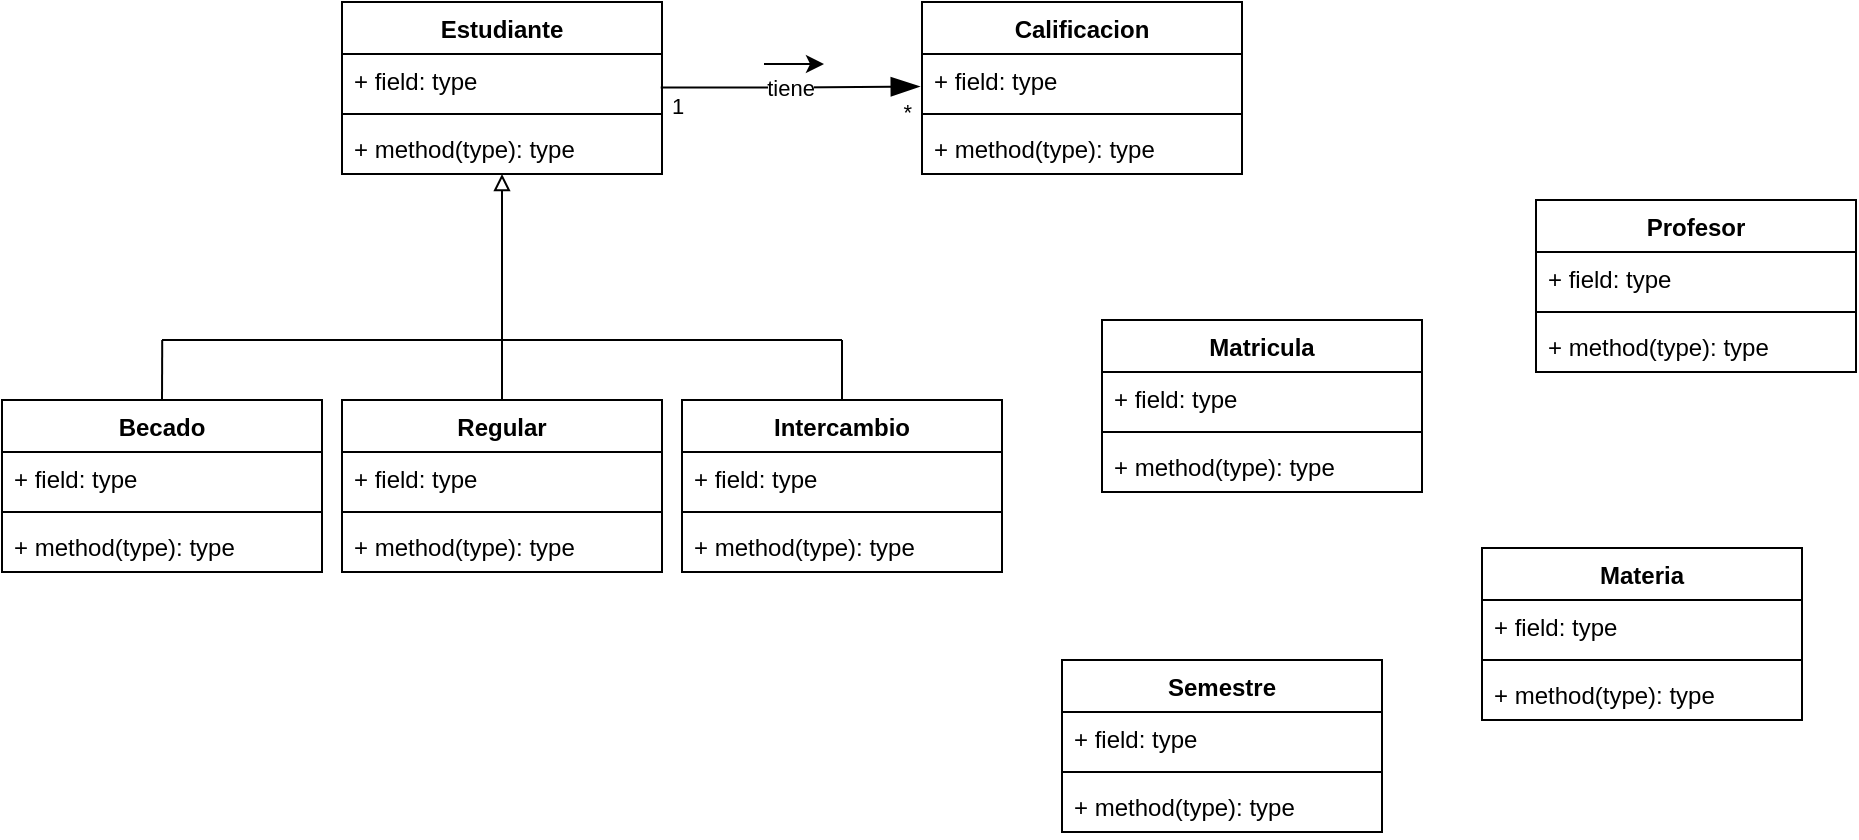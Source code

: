 <mxfile version="17.2.1" type="device"><diagram id="y1QHAL7u7580Ve2rQZN5" name="UML"><mxGraphModel dx="914" dy="499" grid="1" gridSize="10" guides="1" tooltips="1" connect="1" arrows="1" fold="1" page="1" pageScale="1" pageWidth="827" pageHeight="1169" math="0" shadow="0"><root><mxCell id="0"/><mxCell id="1" parent="0"/><mxCell id="FkyJuYODb5VOgrWXYFv7-1" value="Estudiante" style="swimlane;fontStyle=1;align=center;verticalAlign=top;childLayout=stackLayout;horizontal=1;startSize=26;horizontalStack=0;resizeParent=1;resizeParentMax=0;resizeLast=0;collapsible=1;marginBottom=0;fillColor=none;" vertex="1" parent="1"><mxGeometry x="230" y="21" width="160" height="86" as="geometry"/></mxCell><mxCell id="FkyJuYODb5VOgrWXYFv7-2" value="+ field: type" style="text;strokeColor=none;fillColor=none;align=left;verticalAlign=top;spacingLeft=4;spacingRight=4;overflow=hidden;rotatable=0;points=[[0,0.5],[1,0.5]];portConstraint=eastwest;" vertex="1" parent="FkyJuYODb5VOgrWXYFv7-1"><mxGeometry y="26" width="160" height="26" as="geometry"/></mxCell><mxCell id="FkyJuYODb5VOgrWXYFv7-3" value="" style="line;strokeWidth=1;fillColor=none;align=left;verticalAlign=middle;spacingTop=-1;spacingLeft=3;spacingRight=3;rotatable=0;labelPosition=right;points=[];portConstraint=eastwest;" vertex="1" parent="FkyJuYODb5VOgrWXYFv7-1"><mxGeometry y="52" width="160" height="8" as="geometry"/></mxCell><mxCell id="FkyJuYODb5VOgrWXYFv7-4" value="+ method(type): type" style="text;strokeColor=none;fillColor=none;align=left;verticalAlign=top;spacingLeft=4;spacingRight=4;overflow=hidden;rotatable=0;points=[[0,0.5],[1,0.5]];portConstraint=eastwest;" vertex="1" parent="FkyJuYODb5VOgrWXYFv7-1"><mxGeometry y="60" width="160" height="26" as="geometry"/></mxCell><mxCell id="FkyJuYODb5VOgrWXYFv7-5" value="Materia" style="swimlane;fontStyle=1;align=center;verticalAlign=top;childLayout=stackLayout;horizontal=1;startSize=26;horizontalStack=0;resizeParent=1;resizeParentMax=0;resizeLast=0;collapsible=1;marginBottom=0;fillColor=none;" vertex="1" parent="1"><mxGeometry x="800" y="294" width="160" height="86" as="geometry"/></mxCell><mxCell id="FkyJuYODb5VOgrWXYFv7-6" value="+ field: type" style="text;strokeColor=none;fillColor=none;align=left;verticalAlign=top;spacingLeft=4;spacingRight=4;overflow=hidden;rotatable=0;points=[[0,0.5],[1,0.5]];portConstraint=eastwest;" vertex="1" parent="FkyJuYODb5VOgrWXYFv7-5"><mxGeometry y="26" width="160" height="26" as="geometry"/></mxCell><mxCell id="FkyJuYODb5VOgrWXYFv7-7" value="" style="line;strokeWidth=1;fillColor=none;align=left;verticalAlign=middle;spacingTop=-1;spacingLeft=3;spacingRight=3;rotatable=0;labelPosition=right;points=[];portConstraint=eastwest;" vertex="1" parent="FkyJuYODb5VOgrWXYFv7-5"><mxGeometry y="52" width="160" height="8" as="geometry"/></mxCell><mxCell id="FkyJuYODb5VOgrWXYFv7-8" value="+ method(type): type" style="text;strokeColor=none;fillColor=none;align=left;verticalAlign=top;spacingLeft=4;spacingRight=4;overflow=hidden;rotatable=0;points=[[0,0.5],[1,0.5]];portConstraint=eastwest;" vertex="1" parent="FkyJuYODb5VOgrWXYFv7-5"><mxGeometry y="60" width="160" height="26" as="geometry"/></mxCell><mxCell id="FkyJuYODb5VOgrWXYFv7-9" value="Matricula" style="swimlane;fontStyle=1;align=center;verticalAlign=top;childLayout=stackLayout;horizontal=1;startSize=26;horizontalStack=0;resizeParent=1;resizeParentMax=0;resizeLast=0;collapsible=1;marginBottom=0;fillColor=none;" vertex="1" parent="1"><mxGeometry x="610" y="180" width="160" height="86" as="geometry"/></mxCell><mxCell id="FkyJuYODb5VOgrWXYFv7-10" value="+ field: type" style="text;strokeColor=none;fillColor=none;align=left;verticalAlign=top;spacingLeft=4;spacingRight=4;overflow=hidden;rotatable=0;points=[[0,0.5],[1,0.5]];portConstraint=eastwest;" vertex="1" parent="FkyJuYODb5VOgrWXYFv7-9"><mxGeometry y="26" width="160" height="26" as="geometry"/></mxCell><mxCell id="FkyJuYODb5VOgrWXYFv7-11" value="" style="line;strokeWidth=1;fillColor=none;align=left;verticalAlign=middle;spacingTop=-1;spacingLeft=3;spacingRight=3;rotatable=0;labelPosition=right;points=[];portConstraint=eastwest;" vertex="1" parent="FkyJuYODb5VOgrWXYFv7-9"><mxGeometry y="52" width="160" height="8" as="geometry"/></mxCell><mxCell id="FkyJuYODb5VOgrWXYFv7-12" value="+ method(type): type" style="text;strokeColor=none;fillColor=none;align=left;verticalAlign=top;spacingLeft=4;spacingRight=4;overflow=hidden;rotatable=0;points=[[0,0.5],[1,0.5]];portConstraint=eastwest;" vertex="1" parent="FkyJuYODb5VOgrWXYFv7-9"><mxGeometry y="60" width="160" height="26" as="geometry"/></mxCell><mxCell id="FkyJuYODb5VOgrWXYFv7-13" value="Calificacion" style="swimlane;fontStyle=1;align=center;verticalAlign=top;childLayout=stackLayout;horizontal=1;startSize=26;horizontalStack=0;resizeParent=1;resizeParentMax=0;resizeLast=0;collapsible=1;marginBottom=0;fillColor=none;" vertex="1" parent="1"><mxGeometry x="520" y="21" width="160" height="86" as="geometry"/></mxCell><mxCell id="FkyJuYODb5VOgrWXYFv7-14" value="+ field: type" style="text;strokeColor=none;fillColor=none;align=left;verticalAlign=top;spacingLeft=4;spacingRight=4;overflow=hidden;rotatable=0;points=[[0,0.5],[1,0.5]];portConstraint=eastwest;" vertex="1" parent="FkyJuYODb5VOgrWXYFv7-13"><mxGeometry y="26" width="160" height="26" as="geometry"/></mxCell><mxCell id="FkyJuYODb5VOgrWXYFv7-15" value="" style="line;strokeWidth=1;fillColor=none;align=left;verticalAlign=middle;spacingTop=-1;spacingLeft=3;spacingRight=3;rotatable=0;labelPosition=right;points=[];portConstraint=eastwest;" vertex="1" parent="FkyJuYODb5VOgrWXYFv7-13"><mxGeometry y="52" width="160" height="8" as="geometry"/></mxCell><mxCell id="FkyJuYODb5VOgrWXYFv7-16" value="+ method(type): type" style="text;strokeColor=none;fillColor=none;align=left;verticalAlign=top;spacingLeft=4;spacingRight=4;overflow=hidden;rotatable=0;points=[[0,0.5],[1,0.5]];portConstraint=eastwest;" vertex="1" parent="FkyJuYODb5VOgrWXYFv7-13"><mxGeometry y="60" width="160" height="26" as="geometry"/></mxCell><mxCell id="FkyJuYODb5VOgrWXYFv7-17" value="Semestre" style="swimlane;fontStyle=1;align=center;verticalAlign=top;childLayout=stackLayout;horizontal=1;startSize=26;horizontalStack=0;resizeParent=1;resizeParentMax=0;resizeLast=0;collapsible=1;marginBottom=0;fillColor=none;" vertex="1" parent="1"><mxGeometry x="590" y="350" width="160" height="86" as="geometry"/></mxCell><mxCell id="FkyJuYODb5VOgrWXYFv7-18" value="+ field: type" style="text;strokeColor=none;fillColor=none;align=left;verticalAlign=top;spacingLeft=4;spacingRight=4;overflow=hidden;rotatable=0;points=[[0,0.5],[1,0.5]];portConstraint=eastwest;" vertex="1" parent="FkyJuYODb5VOgrWXYFv7-17"><mxGeometry y="26" width="160" height="26" as="geometry"/></mxCell><mxCell id="FkyJuYODb5VOgrWXYFv7-19" value="" style="line;strokeWidth=1;fillColor=none;align=left;verticalAlign=middle;spacingTop=-1;spacingLeft=3;spacingRight=3;rotatable=0;labelPosition=right;points=[];portConstraint=eastwest;" vertex="1" parent="FkyJuYODb5VOgrWXYFv7-17"><mxGeometry y="52" width="160" height="8" as="geometry"/></mxCell><mxCell id="FkyJuYODb5VOgrWXYFv7-20" value="+ method(type): type" style="text;strokeColor=none;fillColor=none;align=left;verticalAlign=top;spacingLeft=4;spacingRight=4;overflow=hidden;rotatable=0;points=[[0,0.5],[1,0.5]];portConstraint=eastwest;" vertex="1" parent="FkyJuYODb5VOgrWXYFv7-17"><mxGeometry y="60" width="160" height="26" as="geometry"/></mxCell><mxCell id="FkyJuYODb5VOgrWXYFv7-21" value="Profesor" style="swimlane;fontStyle=1;align=center;verticalAlign=top;childLayout=stackLayout;horizontal=1;startSize=26;horizontalStack=0;resizeParent=1;resizeParentMax=0;resizeLast=0;collapsible=1;marginBottom=0;fillColor=none;" vertex="1" parent="1"><mxGeometry x="827" y="120" width="160" height="86" as="geometry"/></mxCell><mxCell id="FkyJuYODb5VOgrWXYFv7-22" value="+ field: type" style="text;strokeColor=none;fillColor=none;align=left;verticalAlign=top;spacingLeft=4;spacingRight=4;overflow=hidden;rotatable=0;points=[[0,0.5],[1,0.5]];portConstraint=eastwest;" vertex="1" parent="FkyJuYODb5VOgrWXYFv7-21"><mxGeometry y="26" width="160" height="26" as="geometry"/></mxCell><mxCell id="FkyJuYODb5VOgrWXYFv7-23" value="" style="line;strokeWidth=1;fillColor=none;align=left;verticalAlign=middle;spacingTop=-1;spacingLeft=3;spacingRight=3;rotatable=0;labelPosition=right;points=[];portConstraint=eastwest;" vertex="1" parent="FkyJuYODb5VOgrWXYFv7-21"><mxGeometry y="52" width="160" height="8" as="geometry"/></mxCell><mxCell id="FkyJuYODb5VOgrWXYFv7-24" value="+ method(type): type" style="text;strokeColor=none;fillColor=none;align=left;verticalAlign=top;spacingLeft=4;spacingRight=4;overflow=hidden;rotatable=0;points=[[0,0.5],[1,0.5]];portConstraint=eastwest;" vertex="1" parent="FkyJuYODb5VOgrWXYFv7-21"><mxGeometry y="60" width="160" height="26" as="geometry"/></mxCell><mxCell id="FkyJuYODb5VOgrWXYFv7-25" value="Becado" style="swimlane;fontStyle=1;align=center;verticalAlign=top;childLayout=stackLayout;horizontal=1;startSize=26;horizontalStack=0;resizeParent=1;resizeParentMax=0;resizeLast=0;collapsible=1;marginBottom=0;fillColor=none;" vertex="1" parent="1"><mxGeometry x="60" y="220" width="160" height="86" as="geometry"/></mxCell><mxCell id="FkyJuYODb5VOgrWXYFv7-26" value="+ field: type" style="text;strokeColor=none;fillColor=none;align=left;verticalAlign=top;spacingLeft=4;spacingRight=4;overflow=hidden;rotatable=0;points=[[0,0.5],[1,0.5]];portConstraint=eastwest;" vertex="1" parent="FkyJuYODb5VOgrWXYFv7-25"><mxGeometry y="26" width="160" height="26" as="geometry"/></mxCell><mxCell id="FkyJuYODb5VOgrWXYFv7-27" value="" style="line;strokeWidth=1;fillColor=none;align=left;verticalAlign=middle;spacingTop=-1;spacingLeft=3;spacingRight=3;rotatable=0;labelPosition=right;points=[];portConstraint=eastwest;" vertex="1" parent="FkyJuYODb5VOgrWXYFv7-25"><mxGeometry y="52" width="160" height="8" as="geometry"/></mxCell><mxCell id="FkyJuYODb5VOgrWXYFv7-28" value="+ method(type): type" style="text;strokeColor=none;fillColor=none;align=left;verticalAlign=top;spacingLeft=4;spacingRight=4;overflow=hidden;rotatable=0;points=[[0,0.5],[1,0.5]];portConstraint=eastwest;" vertex="1" parent="FkyJuYODb5VOgrWXYFv7-25"><mxGeometry y="60" width="160" height="26" as="geometry"/></mxCell><mxCell id="FkyJuYODb5VOgrWXYFv7-38" style="edgeStyle=orthogonalEdgeStyle;rounded=0;orthogonalLoop=1;jettySize=auto;html=1;exitX=0.5;exitY=0;exitDx=0;exitDy=0;entryX=0.5;entryY=1;entryDx=0;entryDy=0;entryPerimeter=0;endArrow=block;endFill=0;strokeWidth=1;" edge="1" parent="1" source="FkyJuYODb5VOgrWXYFv7-29" target="FkyJuYODb5VOgrWXYFv7-4"><mxGeometry relative="1" as="geometry"/></mxCell><mxCell id="FkyJuYODb5VOgrWXYFv7-29" value="Regular" style="swimlane;fontStyle=1;align=center;verticalAlign=top;childLayout=stackLayout;horizontal=1;startSize=26;horizontalStack=0;resizeParent=1;resizeParentMax=0;resizeLast=0;collapsible=1;marginBottom=0;fillColor=none;" vertex="1" parent="1"><mxGeometry x="230" y="220" width="160" height="86" as="geometry"/></mxCell><mxCell id="FkyJuYODb5VOgrWXYFv7-30" value="+ field: type" style="text;strokeColor=none;fillColor=none;align=left;verticalAlign=top;spacingLeft=4;spacingRight=4;overflow=hidden;rotatable=0;points=[[0,0.5],[1,0.5]];portConstraint=eastwest;" vertex="1" parent="FkyJuYODb5VOgrWXYFv7-29"><mxGeometry y="26" width="160" height="26" as="geometry"/></mxCell><mxCell id="FkyJuYODb5VOgrWXYFv7-31" value="" style="line;strokeWidth=1;fillColor=none;align=left;verticalAlign=middle;spacingTop=-1;spacingLeft=3;spacingRight=3;rotatable=0;labelPosition=right;points=[];portConstraint=eastwest;" vertex="1" parent="FkyJuYODb5VOgrWXYFv7-29"><mxGeometry y="52" width="160" height="8" as="geometry"/></mxCell><mxCell id="FkyJuYODb5VOgrWXYFv7-32" value="+ method(type): type" style="text;strokeColor=none;fillColor=none;align=left;verticalAlign=top;spacingLeft=4;spacingRight=4;overflow=hidden;rotatable=0;points=[[0,0.5],[1,0.5]];portConstraint=eastwest;" vertex="1" parent="FkyJuYODb5VOgrWXYFv7-29"><mxGeometry y="60" width="160" height="26" as="geometry"/></mxCell><mxCell id="FkyJuYODb5VOgrWXYFv7-33" value="Intercambio" style="swimlane;fontStyle=1;align=center;verticalAlign=top;childLayout=stackLayout;horizontal=1;startSize=26;horizontalStack=0;resizeParent=1;resizeParentMax=0;resizeLast=0;collapsible=1;marginBottom=0;fillColor=none;" vertex="1" parent="1"><mxGeometry x="400" y="220" width="160" height="86" as="geometry"/></mxCell><mxCell id="FkyJuYODb5VOgrWXYFv7-34" value="+ field: type" style="text;strokeColor=none;fillColor=none;align=left;verticalAlign=top;spacingLeft=4;spacingRight=4;overflow=hidden;rotatable=0;points=[[0,0.5],[1,0.5]];portConstraint=eastwest;" vertex="1" parent="FkyJuYODb5VOgrWXYFv7-33"><mxGeometry y="26" width="160" height="26" as="geometry"/></mxCell><mxCell id="FkyJuYODb5VOgrWXYFv7-35" value="" style="line;strokeWidth=1;fillColor=none;align=left;verticalAlign=middle;spacingTop=-1;spacingLeft=3;spacingRight=3;rotatable=0;labelPosition=right;points=[];portConstraint=eastwest;" vertex="1" parent="FkyJuYODb5VOgrWXYFv7-33"><mxGeometry y="52" width="160" height="8" as="geometry"/></mxCell><mxCell id="FkyJuYODb5VOgrWXYFv7-36" value="+ method(type): type" style="text;strokeColor=none;fillColor=none;align=left;verticalAlign=top;spacingLeft=4;spacingRight=4;overflow=hidden;rotatable=0;points=[[0,0.5],[1,0.5]];portConstraint=eastwest;" vertex="1" parent="FkyJuYODb5VOgrWXYFv7-33"><mxGeometry y="60" width="160" height="26" as="geometry"/></mxCell><mxCell id="FkyJuYODb5VOgrWXYFv7-43" value="" style="group" vertex="1" connectable="0" parent="1"><mxGeometry x="310" y="190" width="170" as="geometry"/></mxCell><mxCell id="FkyJuYODb5VOgrWXYFv7-42" style="edgeStyle=orthogonalEdgeStyle;rounded=0;orthogonalLoop=1;jettySize=auto;html=1;exitX=0.5;exitY=0;exitDx=0;exitDy=0;endArrow=none;endFill=0;" edge="1" parent="FkyJuYODb5VOgrWXYFv7-43" source="FkyJuYODb5VOgrWXYFv7-33"><mxGeometry relative="1" as="geometry"><mxPoint x="170" as="targetPoint"/></mxGeometry></mxCell><mxCell id="FkyJuYODb5VOgrWXYFv7-41" value="" style="endArrow=none;html=1;rounded=0;" edge="1" parent="FkyJuYODb5VOgrWXYFv7-43"><mxGeometry width="50" height="50" relative="1" as="geometry"><mxPoint as="sourcePoint"/><mxPoint x="170" as="targetPoint"/></mxGeometry></mxCell><mxCell id="FkyJuYODb5VOgrWXYFv7-50" value="" style="group" vertex="1" connectable="0" parent="1"><mxGeometry x="140" y="190" width="170" as="geometry"/></mxCell><mxCell id="FkyJuYODb5VOgrWXYFv7-49" style="edgeStyle=orthogonalEdgeStyle;rounded=0;orthogonalLoop=1;jettySize=auto;html=1;exitX=0.5;exitY=0;exitDx=0;exitDy=0;endArrow=none;endFill=0;strokeWidth=1;" edge="1" parent="FkyJuYODb5VOgrWXYFv7-50" source="FkyJuYODb5VOgrWXYFv7-25"><mxGeometry relative="1" as="geometry"><mxPoint x="0.111" as="targetPoint"/></mxGeometry></mxCell><mxCell id="FkyJuYODb5VOgrWXYFv7-44" value="" style="group" vertex="1" connectable="0" parent="FkyJuYODb5VOgrWXYFv7-50"><mxGeometry width="170" as="geometry"/></mxCell><mxCell id="FkyJuYODb5VOgrWXYFv7-45" style="edgeStyle=orthogonalEdgeStyle;rounded=0;orthogonalLoop=1;jettySize=auto;html=1;exitX=0.5;exitY=0;exitDx=0;exitDy=0;endArrow=none;endFill=0;" edge="1" parent="FkyJuYODb5VOgrWXYFv7-44"><mxGeometry relative="1" as="geometry"><mxPoint x="170" as="targetPoint"/></mxGeometry></mxCell><mxCell id="FkyJuYODb5VOgrWXYFv7-46" value="" style="endArrow=none;html=1;rounded=0;" edge="1" parent="FkyJuYODb5VOgrWXYFv7-44"><mxGeometry width="50" height="50" relative="1" as="geometry"><mxPoint as="sourcePoint"/><mxPoint x="170" as="targetPoint"/></mxGeometry></mxCell><mxCell id="FkyJuYODb5VOgrWXYFv7-56" value="" style="group" vertex="1" connectable="0" parent="1"><mxGeometry x="441" y="52" width="30" as="geometry"/></mxCell><mxCell id="FkyJuYODb5VOgrWXYFv7-52" value="tiene" style="endArrow=blockThin;html=1;endSize=12;startArrow=none;startSize=14;startFill=0;edgeStyle=orthogonalEdgeStyle;rounded=0;strokeWidth=1;exitX=0.996;exitY=0.643;exitDx=0;exitDy=0;exitPerimeter=0;entryX=-0.007;entryY=0.626;entryDx=0;entryDy=0;entryPerimeter=0;endFill=1;" edge="1" parent="FkyJuYODb5VOgrWXYFv7-56" source="FkyJuYODb5VOgrWXYFv7-2" target="FkyJuYODb5VOgrWXYFv7-14"><mxGeometry relative="1" as="geometry"><mxPoint x="-51.48" y="14.954" as="sourcePoint"/><mxPoint x="78.2" y="14.954" as="targetPoint"/></mxGeometry></mxCell><mxCell id="FkyJuYODb5VOgrWXYFv7-53" value="1" style="edgeLabel;resizable=0;html=1;align=left;verticalAlign=top;fillColor=none;labelBackgroundColor=none;" connectable="0" vertex="1" parent="FkyJuYODb5VOgrWXYFv7-52"><mxGeometry x="-1" relative="1" as="geometry"><mxPoint x="4" y="-4" as="offset"/></mxGeometry></mxCell><mxCell id="FkyJuYODb5VOgrWXYFv7-54" value="*" style="edgeLabel;resizable=0;html=1;align=right;verticalAlign=top;fillColor=none;labelBackgroundColor=none;" connectable="0" vertex="1" parent="FkyJuYODb5VOgrWXYFv7-52"><mxGeometry x="1" relative="1" as="geometry"><mxPoint x="-3" as="offset"/></mxGeometry></mxCell><mxCell id="FkyJuYODb5VOgrWXYFv7-55" value="" style="endArrow=classic;html=1;rounded=0;strokeWidth=1;" edge="1" parent="FkyJuYODb5VOgrWXYFv7-56"><mxGeometry width="50" height="50" relative="1" as="geometry"><mxPoint as="sourcePoint"/><mxPoint x="30" as="targetPoint"/></mxGeometry></mxCell></root></mxGraphModel></diagram></mxfile>